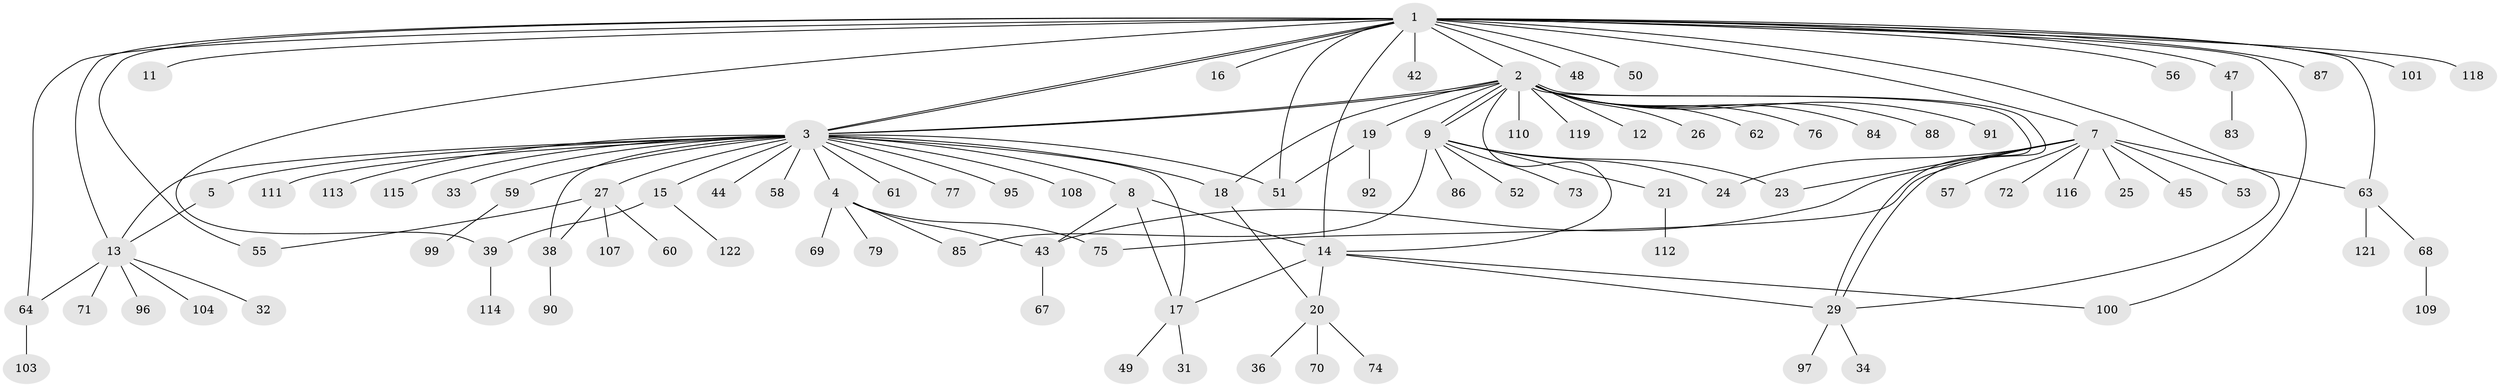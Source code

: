 // original degree distribution, {25: 0.01639344262295082, 19: 0.00819672131147541, 4: 0.04918032786885246, 3: 0.09836065573770492, 5: 0.03278688524590164, 10: 0.01639344262295082, 1: 0.5901639344262295, 2: 0.13934426229508196, 9: 0.00819672131147541, 6: 0.040983606557377046}
// Generated by graph-tools (version 1.1) at 2025/41/03/06/25 10:41:47]
// undirected, 96 vertices, 124 edges
graph export_dot {
graph [start="1"]
  node [color=gray90,style=filled];
  1 [super="+54"];
  2 [super="+102"];
  3 [super="+6"];
  4 [super="+10"];
  5;
  7 [super="+35"];
  8 [super="+106"];
  9 [super="+30"];
  11;
  12 [super="+65"];
  13 [super="+80"];
  14 [super="+46"];
  15 [super="+28"];
  16;
  17 [super="+37"];
  18 [super="+40"];
  19 [super="+105"];
  20 [super="+117"];
  21 [super="+22"];
  23;
  24 [super="+82"];
  25;
  26;
  27 [super="+41"];
  29 [super="+78"];
  31;
  32;
  33;
  34;
  36;
  38;
  39;
  42;
  43 [super="+120"];
  44;
  45;
  47;
  48;
  49;
  50;
  51;
  52;
  53;
  55;
  56;
  57;
  58;
  59;
  60;
  61;
  62;
  63 [super="+66"];
  64 [super="+94"];
  67 [super="+89"];
  68 [super="+98"];
  69;
  70;
  71;
  72;
  73;
  74;
  75 [super="+81"];
  76;
  77 [super="+93"];
  79;
  83;
  84;
  85;
  86;
  87;
  88;
  90;
  91;
  92;
  95;
  96;
  97;
  99;
  100;
  101;
  103;
  104;
  107;
  108;
  109;
  110;
  111;
  112;
  113;
  114;
  115;
  116;
  118;
  119;
  121;
  122;
  1 -- 2;
  1 -- 3 [weight=2];
  1 -- 3;
  1 -- 7 [weight=2];
  1 -- 11;
  1 -- 13 [weight=3];
  1 -- 14;
  1 -- 16;
  1 -- 29;
  1 -- 42;
  1 -- 47;
  1 -- 48;
  1 -- 50;
  1 -- 51;
  1 -- 55;
  1 -- 56;
  1 -- 87;
  1 -- 100;
  1 -- 101;
  1 -- 118;
  1 -- 64;
  1 -- 39;
  1 -- 63;
  2 -- 3;
  2 -- 3;
  2 -- 9;
  2 -- 9;
  2 -- 12;
  2 -- 19;
  2 -- 26;
  2 -- 29;
  2 -- 29;
  2 -- 62;
  2 -- 76;
  2 -- 84;
  2 -- 88;
  2 -- 91;
  2 -- 110;
  2 -- 119;
  2 -- 14;
  2 -- 18;
  3 -- 4;
  3 -- 5 [weight=2];
  3 -- 8;
  3 -- 15;
  3 -- 17;
  3 -- 18;
  3 -- 33;
  3 -- 38;
  3 -- 44;
  3 -- 51;
  3 -- 58;
  3 -- 59 [weight=2];
  3 -- 61;
  3 -- 77;
  3 -- 95;
  3 -- 108;
  3 -- 111;
  3 -- 113;
  3 -- 115;
  3 -- 27;
  3 -- 13;
  4 -- 79;
  4 -- 43;
  4 -- 69;
  4 -- 75;
  4 -- 85;
  5 -- 13;
  7 -- 23;
  7 -- 24;
  7 -- 25;
  7 -- 45;
  7 -- 53;
  7 -- 72;
  7 -- 116;
  7 -- 43;
  7 -- 57;
  7 -- 75;
  7 -- 63;
  8 -- 14;
  8 -- 17;
  8 -- 43;
  9 -- 21;
  9 -- 23;
  9 -- 52;
  9 -- 73;
  9 -- 85;
  9 -- 86;
  9 -- 24;
  13 -- 32;
  13 -- 71;
  13 -- 96;
  13 -- 104;
  13 -- 64;
  14 -- 17;
  14 -- 100;
  14 -- 20;
  14 -- 29;
  15 -- 39;
  15 -- 122;
  17 -- 31;
  17 -- 49;
  18 -- 20;
  19 -- 51;
  19 -- 92;
  20 -- 36;
  20 -- 70;
  20 -- 74;
  21 -- 112;
  27 -- 55;
  27 -- 60;
  27 -- 107;
  27 -- 38;
  29 -- 34;
  29 -- 97;
  38 -- 90;
  39 -- 114;
  43 -- 67;
  47 -- 83;
  59 -- 99;
  63 -- 68;
  63 -- 121;
  64 -- 103;
  68 -- 109;
}
